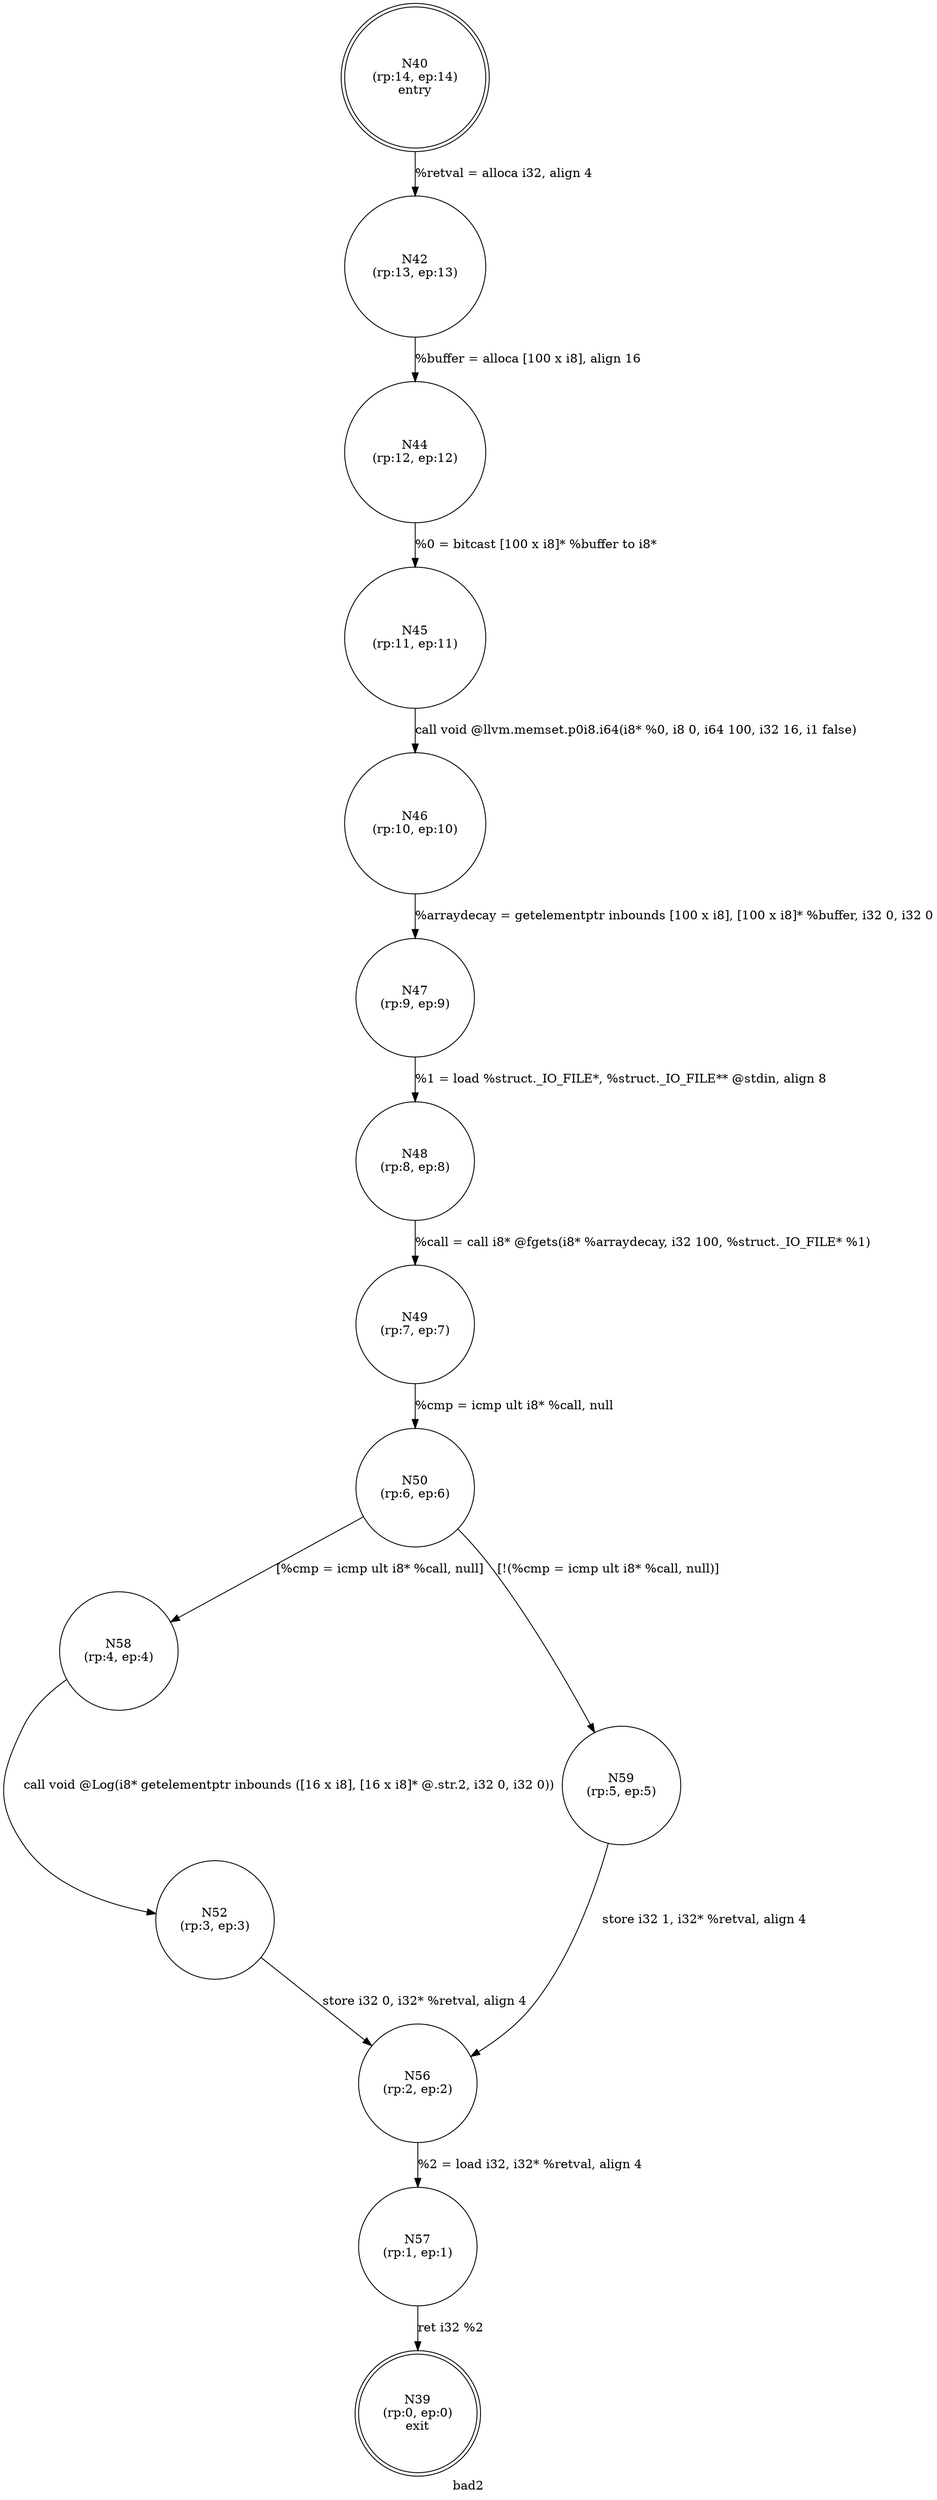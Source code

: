 digraph bad2 {
label="bad2"
39 [label="N39\n(rp:0, ep:0)\nexit", shape="doublecircle"]
40 [label="N40\n(rp:14, ep:14)\nentry", shape="doublecircle"]
40 -> 42 [label="%retval = alloca i32, align 4"]
42 [label="N42\n(rp:13, ep:13)", shape="circle"]
42 -> 44 [label="%buffer = alloca [100 x i8], align 16"]
44 [label="N44\n(rp:12, ep:12)", shape="circle"]
44 -> 45 [label="%0 = bitcast [100 x i8]* %buffer to i8*"]
45 [label="N45\n(rp:11, ep:11)", shape="circle"]
45 -> 46 [label="call void @llvm.memset.p0i8.i64(i8* %0, i8 0, i64 100, i32 16, i1 false)"]
46 [label="N46\n(rp:10, ep:10)", shape="circle"]
46 -> 47 [label="%arraydecay = getelementptr inbounds [100 x i8], [100 x i8]* %buffer, i32 0, i32 0"]
47 [label="N47\n(rp:9, ep:9)", shape="circle"]
47 -> 48 [label="%1 = load %struct._IO_FILE*, %struct._IO_FILE** @stdin, align 8"]
48 [label="N48\n(rp:8, ep:8)", shape="circle"]
48 -> 49 [label="%call = call i8* @fgets(i8* %arraydecay, i32 100, %struct._IO_FILE* %1)"]
49 [label="N49\n(rp:7, ep:7)", shape="circle"]
49 -> 50 [label="%cmp = icmp ult i8* %call, null"]
50 [label="N50\n(rp:6, ep:6)", shape="circle"]
50 -> 58 [label="[%cmp = icmp ult i8* %call, null]"]
50 -> 59 [label="[!(%cmp = icmp ult i8* %call, null)]"]
52 [label="N52\n(rp:3, ep:3)", shape="circle"]
52 -> 56 [label="store i32 0, i32* %retval, align 4"]
56 [label="N56\n(rp:2, ep:2)", shape="circle"]
56 -> 57 [label="%2 = load i32, i32* %retval, align 4"]
57 [label="N57\n(rp:1, ep:1)", shape="circle"]
57 -> 39 [label="ret i32 %2"]
58 [label="N58\n(rp:4, ep:4)", shape="circle"]
58 -> 52 [label="call void @Log(i8* getelementptr inbounds ([16 x i8], [16 x i8]* @.str.2, i32 0, i32 0))"]
59 [label="N59\n(rp:5, ep:5)", shape="circle"]
59 -> 56 [label="store i32 1, i32* %retval, align 4"]
}
